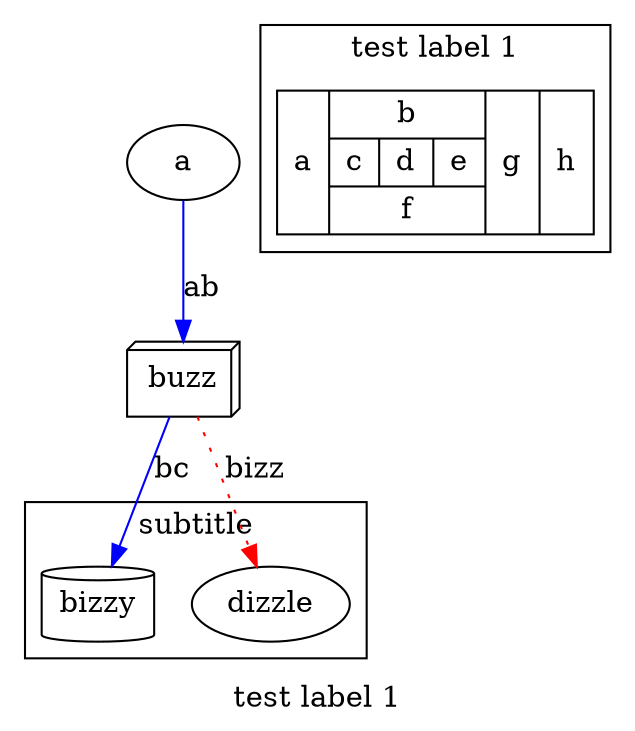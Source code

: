 strict digraph graphname {
    // This attribute applies to the graph itself
    size="10";
    label="test label 1";

    // The label attribute can be used to change the label of a node
    //a [label="fiz", image="helloworld.svg", imagescale=true, shape=none];
    // Here, the node shape is changed.
    b [shape=box3d, label="buzz"];
    // These edges both have different line properties
    a -> b -> c [color=blue];
    a -> b [label="ab"];
    b -> c [label="bc"];
    b -> d [style=dotted, color=red, label="bizz"];
    // [style=invis] hides a node.
    subgraph cluster_bidiz {
        rank = same; c; d;
        label="subtitle";
        c [label="bizzy", shape=cylinder];
        d [label="dizzle"];
    }
    subgraph cluster_structs {
        1 [label="a |{ b |{c| d|e}| f}| g | h",shape="record"];
    }
}
